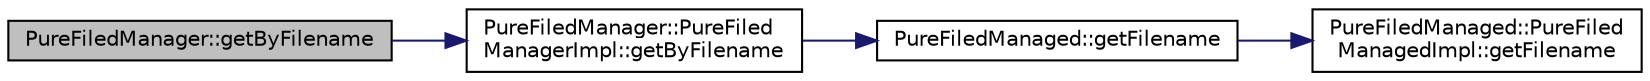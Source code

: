 digraph "PureFiledManager::getByFilename"
{
 // LATEX_PDF_SIZE
  edge [fontname="Helvetica",fontsize="10",labelfontname="Helvetica",labelfontsize="10"];
  node [fontname="Helvetica",fontsize="10",shape=record];
  rankdir="LR";
  Node1 [label="PureFiledManager::getByFilename",height=0.2,width=0.4,color="black", fillcolor="grey75", style="filled", fontcolor="black",tooltip="Gets the FiledManaged by the specified filename."];
  Node1 -> Node2 [color="midnightblue",fontsize="10",style="solid",fontname="Helvetica"];
  Node2 [label="PureFiledManager::PureFiled\lManagerImpl::getByFilename",height=0.2,width=0.4,color="black", fillcolor="white", style="filled",URL="$class_pure_filed_manager_1_1_pure_filed_manager_impl.html#a248eb24b5232deefaa71ea4fc591191e",tooltip="Gets the FiledManaged by the specified filename."];
  Node2 -> Node3 [color="midnightblue",fontsize="10",style="solid",fontname="Helvetica"];
  Node3 [label="PureFiledManaged::getFilename",height=0.2,width=0.4,color="black", fillcolor="white", style="filled",URL="$class_pure_filed_managed.html#aec5cd427534677fd00608e8ef20364da",tooltip="Gets the filename."];
  Node3 -> Node4 [color="midnightblue",fontsize="10",style="solid",fontname="Helvetica"];
  Node4 [label="PureFiledManaged::PureFiled\lManagedImpl::getFilename",height=0.2,width=0.4,color="black", fillcolor="white", style="filled",URL="$class_pure_filed_managed_1_1_pure_filed_managed_impl.html#aed538d2904c86f182328bc8a989c269f",tooltip="Gets the filename."];
}
